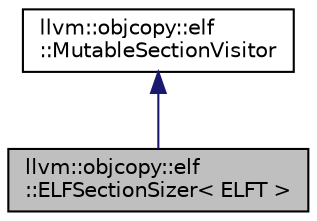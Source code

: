 digraph "llvm::objcopy::elf::ELFSectionSizer&lt; ELFT &gt;"
{
 // LATEX_PDF_SIZE
  bgcolor="transparent";
  edge [fontname="Helvetica",fontsize="10",labelfontname="Helvetica",labelfontsize="10"];
  node [fontname="Helvetica",fontsize="10",shape=record];
  Node1 [label="llvm::objcopy::elf\l::ELFSectionSizer\< ELFT \>",height=0.2,width=0.4,color="black", fillcolor="grey75", style="filled", fontcolor="black",tooltip=" "];
  Node2 -> Node1 [dir="back",color="midnightblue",fontsize="10",style="solid",fontname="Helvetica"];
  Node2 [label="llvm::objcopy::elf\l::MutableSectionVisitor",height=0.2,width=0.4,color="black",URL="$classllvm_1_1objcopy_1_1elf_1_1MutableSectionVisitor.html",tooltip=" "];
}

